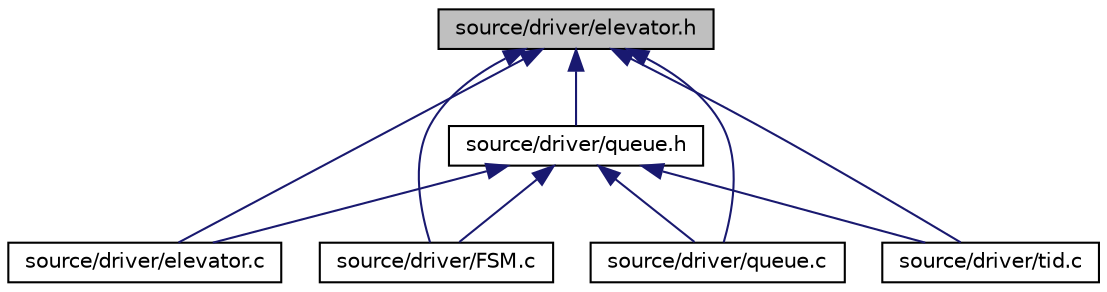 digraph "source/driver/elevator.h"
{
 // LATEX_PDF_SIZE
  edge [fontname="Helvetica",fontsize="10",labelfontname="Helvetica",labelfontsize="10"];
  node [fontname="Helvetica",fontsize="10",shape=record];
  Node1 [label="source/driver/elevator.h",height=0.2,width=0.4,color="black", fillcolor="grey75", style="filled", fontcolor="black",tooltip="Inneholder funksjoner som er direkte fysisk koblet til heisen."];
  Node1 -> Node2 [dir="back",color="midnightblue",fontsize="10",style="solid"];
  Node2 [label="source/driver/elevator.c",height=0.2,width=0.4,color="black", fillcolor="white", style="filled",URL="$elevator_8c_source.html",tooltip=" "];
  Node1 -> Node3 [dir="back",color="midnightblue",fontsize="10",style="solid"];
  Node3 [label="source/driver/queue.h",height=0.2,width=0.4,color="black", fillcolor="white", style="filled",URL="$queue_8h.html",tooltip="Inneholder funksjoner og variabler knyttet til køsystemet og prioriteringer."];
  Node3 -> Node2 [dir="back",color="midnightblue",fontsize="10",style="solid"];
  Node3 -> Node4 [dir="back",color="midnightblue",fontsize="10",style="solid"];
  Node4 [label="source/driver/FSM.c",height=0.2,width=0.4,color="black", fillcolor="white", style="filled",URL="$FSM_8c_source.html",tooltip=" "];
  Node3 -> Node5 [dir="back",color="midnightblue",fontsize="10",style="solid"];
  Node5 [label="source/driver/queue.c",height=0.2,width=0.4,color="black", fillcolor="white", style="filled",URL="$queue_8c_source.html",tooltip=" "];
  Node3 -> Node6 [dir="back",color="midnightblue",fontsize="10",style="solid"];
  Node6 [label="source/driver/tid.c",height=0.2,width=0.4,color="black", fillcolor="white", style="filled",URL="$tid_8c_source.html",tooltip=" "];
  Node1 -> Node4 [dir="back",color="midnightblue",fontsize="10",style="solid"];
  Node1 -> Node5 [dir="back",color="midnightblue",fontsize="10",style="solid"];
  Node1 -> Node6 [dir="back",color="midnightblue",fontsize="10",style="solid"];
}
